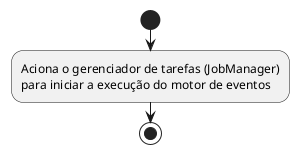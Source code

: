 @startuml action_JOR
start
  :Aciona o gerenciador de tarefas (JobManager)
  para iniciar a execução do motor de eventos;
stop
@enduml
